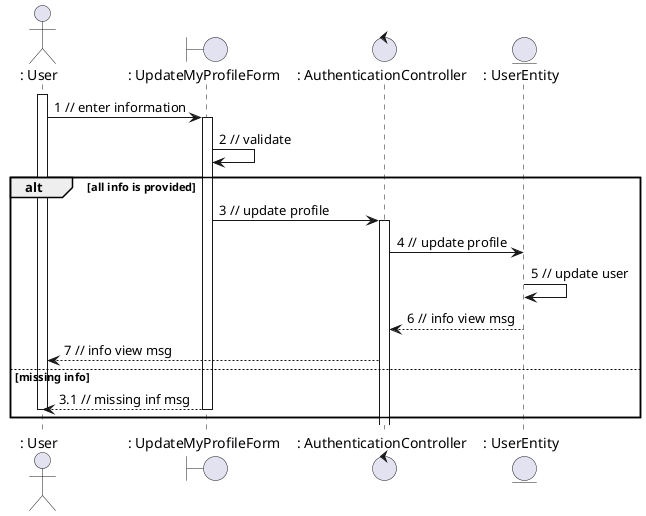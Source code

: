@startuml
actor ": User"
boundary ": UpdateMyProfileForm"
control ": AuthenticationController"
entity ": UserEntity"
activate ": User"
": User" -> ": UpdateMyProfileForm" : 1 // enter information
activate ": UpdateMyProfileForm"
": UpdateMyProfileForm" -> ": UpdateMyProfileForm" : 2 // validate
alt all info is provided

": UpdateMyProfileForm" -> ": AuthenticationController" : 3 // update profile
activate ": AuthenticationController"
": AuthenticationController" -> ": UserEntity" : 4 // update profile
": UserEntity" -> ": UserEntity" : 5 // update user
": UserEntity" --> ": AuthenticationController" : 6 // info view msg
": AuthenticationController"  --> ": User" : 7 // info view msg

else missing info

": UpdateMyProfileForm" --> ": User" : 3.1 // missing inf msg
deactivate ": UpdateMyProfileForm"
deactivate ": User"
end
@enduml